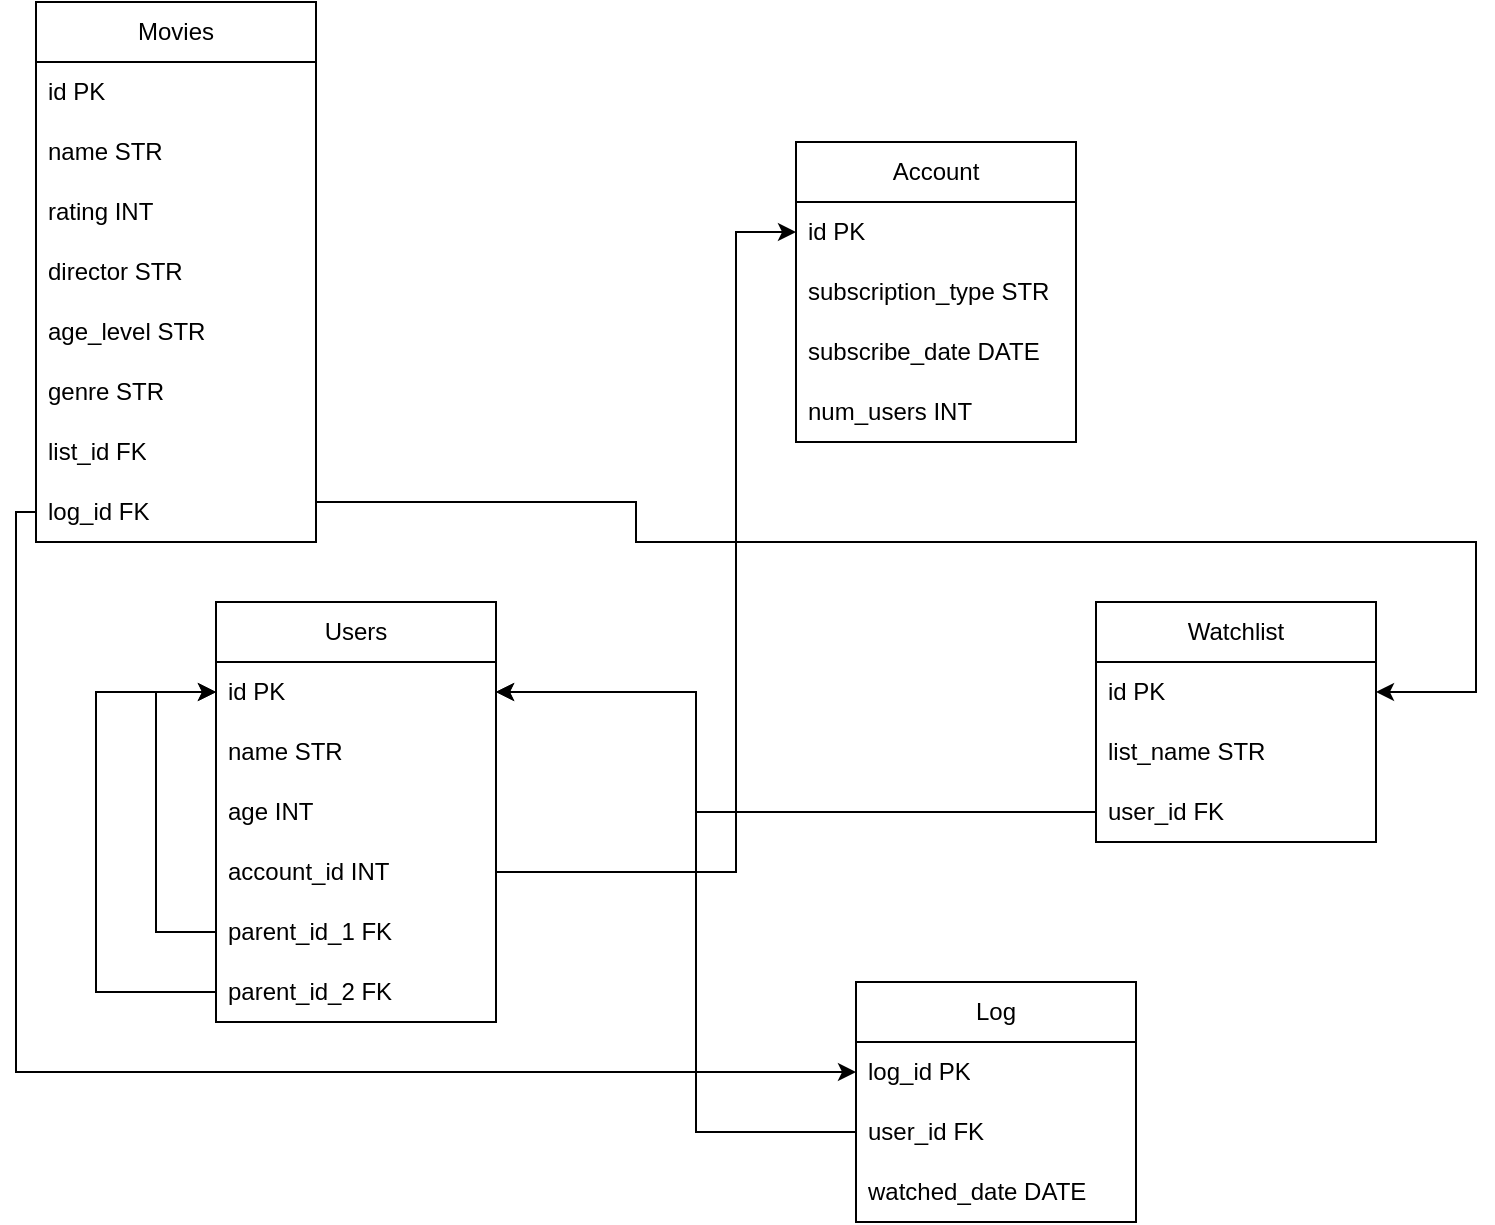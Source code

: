 <mxfile version="24.4.10" type="device">
  <diagram id="C5RBs43oDa-KdzZeNtuy" name="Page-1">
    <mxGraphModel dx="1290" dy="1734" grid="1" gridSize="10" guides="1" tooltips="1" connect="1" arrows="1" fold="1" page="1" pageScale="1" pageWidth="827" pageHeight="1169" math="0" shadow="0">
      <root>
        <mxCell id="WIyWlLk6GJQsqaUBKTNV-0" />
        <mxCell id="WIyWlLk6GJQsqaUBKTNV-1" parent="WIyWlLk6GJQsqaUBKTNV-0" />
        <mxCell id="IteL36bpn5vM3-C-5Gbg-1" value="Movies" style="swimlane;fontStyle=0;childLayout=stackLayout;horizontal=1;startSize=30;horizontalStack=0;resizeParent=1;resizeParentMax=0;resizeLast=0;collapsible=1;marginBottom=0;whiteSpace=wrap;html=1;" parent="WIyWlLk6GJQsqaUBKTNV-1" vertex="1">
          <mxGeometry x="20" y="-60" width="140" height="270" as="geometry">
            <mxRectangle x="20" y="50" width="80" height="30" as="alternateBounds" />
          </mxGeometry>
        </mxCell>
        <mxCell id="IteL36bpn5vM3-C-5Gbg-2" value="id PK" style="text;strokeColor=none;fillColor=none;align=left;verticalAlign=middle;spacingLeft=4;spacingRight=4;overflow=hidden;points=[[0,0.5],[1,0.5]];portConstraint=eastwest;rotatable=0;whiteSpace=wrap;html=1;" parent="IteL36bpn5vM3-C-5Gbg-1" vertex="1">
          <mxGeometry y="30" width="140" height="30" as="geometry" />
        </mxCell>
        <mxCell id="IteL36bpn5vM3-C-5Gbg-3" value="name STR" style="text;strokeColor=none;fillColor=none;align=left;verticalAlign=middle;spacingLeft=4;spacingRight=4;overflow=hidden;points=[[0,0.5],[1,0.5]];portConstraint=eastwest;rotatable=0;whiteSpace=wrap;html=1;" parent="IteL36bpn5vM3-C-5Gbg-1" vertex="1">
          <mxGeometry y="60" width="140" height="30" as="geometry" />
        </mxCell>
        <mxCell id="IteL36bpn5vM3-C-5Gbg-4" value="rating INT" style="text;strokeColor=none;fillColor=none;align=left;verticalAlign=middle;spacingLeft=4;spacingRight=4;overflow=hidden;points=[[0,0.5],[1,0.5]];portConstraint=eastwest;rotatable=0;whiteSpace=wrap;html=1;" parent="IteL36bpn5vM3-C-5Gbg-1" vertex="1">
          <mxGeometry y="90" width="140" height="30" as="geometry" />
        </mxCell>
        <mxCell id="vr6IrC8ut9eUAls3oozQ-7" value="director STR" style="text;strokeColor=none;fillColor=none;align=left;verticalAlign=middle;spacingLeft=4;spacingRight=4;overflow=hidden;points=[[0,0.5],[1,0.5]];portConstraint=eastwest;rotatable=0;whiteSpace=wrap;html=1;" parent="IteL36bpn5vM3-C-5Gbg-1" vertex="1">
          <mxGeometry y="120" width="140" height="30" as="geometry" />
        </mxCell>
        <mxCell id="vr6IrC8ut9eUAls3oozQ-8" value="age_level STR" style="text;strokeColor=none;fillColor=none;align=left;verticalAlign=middle;spacingLeft=4;spacingRight=4;overflow=hidden;points=[[0,0.5],[1,0.5]];portConstraint=eastwest;rotatable=0;whiteSpace=wrap;html=1;" parent="IteL36bpn5vM3-C-5Gbg-1" vertex="1">
          <mxGeometry y="150" width="140" height="30" as="geometry" />
        </mxCell>
        <mxCell id="vr6IrC8ut9eUAls3oozQ-9" value="genre STR&lt;span style=&quot;color: rgba(0, 0, 0, 0); font-family: monospace; font-size: 0px; text-wrap: nowrap;&quot;&gt;%3CmxGraphModel%3E%3Croot%3E%3CmxCell%20id%3D%220%22%2F%3E%3CmxCell%20id%3D%221%22%20parent%3D%220%22%2F%3E%3CmxCell%20id%3D%222%22%20value%3D%22Item%203%22%20style%3D%22text%3BstrokeColor%3Dnone%3BfillColor%3Dnone%3Balign%3Dleft%3BverticalAlign%3Dmiddle%3BspacingLeft%3D4%3BspacingRight%3D4%3Boverflow%3Dhidden%3Bpoints%3D%5B%5B0%2C0.5%5D%2C%5B1%2C0.5%5D%5D%3BportConstraint%3Deastwest%3Brotatable%3D0%3BwhiteSpace%3Dwrap%3Bhtml%3D1%3B%22%20vertex%3D%221%22%20parent%3D%221%22%3E%3CmxGeometry%20x%3D%22110%22%20y%3D%22140%22%20width%3D%22140%22%20height%3D%2230%22%20as%3D%22geometry%22%2F%3E%3C%2FmxCell%3E%3C%2Froot%3E%3C%2FmxGraphModel%3E&lt;/span&gt;" style="text;strokeColor=none;fillColor=none;align=left;verticalAlign=middle;spacingLeft=4;spacingRight=4;overflow=hidden;points=[[0,0.5],[1,0.5]];portConstraint=eastwest;rotatable=0;whiteSpace=wrap;html=1;" parent="IteL36bpn5vM3-C-5Gbg-1" vertex="1">
          <mxGeometry y="180" width="140" height="30" as="geometry" />
        </mxCell>
        <mxCell id="PVeUWfvQyx6oEUN5oAMg-2" value="list_id FK" style="text;strokeColor=none;fillColor=none;align=left;verticalAlign=middle;spacingLeft=4;spacingRight=4;overflow=hidden;points=[[0,0.5],[1,0.5]];portConstraint=eastwest;rotatable=0;whiteSpace=wrap;html=1;" parent="IteL36bpn5vM3-C-5Gbg-1" vertex="1">
          <mxGeometry y="210" width="140" height="30" as="geometry" />
        </mxCell>
        <mxCell id="8dWmPpZEtD-zg_-09PzG-9" value="log_id FK" style="text;strokeColor=none;fillColor=none;align=left;verticalAlign=middle;spacingLeft=4;spacingRight=4;overflow=hidden;points=[[0,0.5],[1,0.5]];portConstraint=eastwest;rotatable=0;whiteSpace=wrap;html=1;" vertex="1" parent="IteL36bpn5vM3-C-5Gbg-1">
          <mxGeometry y="240" width="140" height="30" as="geometry" />
        </mxCell>
        <mxCell id="IteL36bpn5vM3-C-5Gbg-5" value="Users" style="swimlane;fontStyle=0;childLayout=stackLayout;horizontal=1;startSize=30;horizontalStack=0;resizeParent=1;resizeParentMax=0;resizeLast=0;collapsible=1;marginBottom=0;whiteSpace=wrap;html=1;" parent="WIyWlLk6GJQsqaUBKTNV-1" vertex="1">
          <mxGeometry x="110" y="240" width="140" height="210" as="geometry" />
        </mxCell>
        <mxCell id="IteL36bpn5vM3-C-5Gbg-6" value="id PK" style="text;strokeColor=none;fillColor=none;align=left;verticalAlign=middle;spacingLeft=4;spacingRight=4;overflow=hidden;points=[[0,0.5],[1,0.5]];portConstraint=eastwest;rotatable=0;whiteSpace=wrap;html=1;" parent="IteL36bpn5vM3-C-5Gbg-5" vertex="1">
          <mxGeometry y="30" width="140" height="30" as="geometry" />
        </mxCell>
        <mxCell id="IteL36bpn5vM3-C-5Gbg-7" value="name STR" style="text;strokeColor=none;fillColor=none;align=left;verticalAlign=middle;spacingLeft=4;spacingRight=4;overflow=hidden;points=[[0,0.5],[1,0.5]];portConstraint=eastwest;rotatable=0;whiteSpace=wrap;html=1;" parent="IteL36bpn5vM3-C-5Gbg-5" vertex="1">
          <mxGeometry y="60" width="140" height="30" as="geometry" />
        </mxCell>
        <mxCell id="IteL36bpn5vM3-C-5Gbg-8" value="age INT" style="text;strokeColor=none;fillColor=none;align=left;verticalAlign=middle;spacingLeft=4;spacingRight=4;overflow=hidden;points=[[0,0.5],[1,0.5]];portConstraint=eastwest;rotatable=0;whiteSpace=wrap;html=1;" parent="IteL36bpn5vM3-C-5Gbg-5" vertex="1">
          <mxGeometry y="90" width="140" height="30" as="geometry" />
        </mxCell>
        <mxCell id="vr6IrC8ut9eUAls3oozQ-13" value="account_id INT" style="text;strokeColor=none;fillColor=none;align=left;verticalAlign=middle;spacingLeft=4;spacingRight=4;overflow=hidden;points=[[0,0.5],[1,0.5]];portConstraint=eastwest;rotatable=0;whiteSpace=wrap;html=1;" parent="IteL36bpn5vM3-C-5Gbg-5" vertex="1">
          <mxGeometry y="120" width="140" height="30" as="geometry" />
        </mxCell>
        <mxCell id="vr6IrC8ut9eUAls3oozQ-22" style="edgeStyle=orthogonalEdgeStyle;rounded=0;orthogonalLoop=1;jettySize=auto;html=1;entryX=0;entryY=0.5;entryDx=0;entryDy=0;" parent="IteL36bpn5vM3-C-5Gbg-5" source="vr6IrC8ut9eUAls3oozQ-14" target="IteL36bpn5vM3-C-5Gbg-6" edge="1">
          <mxGeometry relative="1" as="geometry">
            <Array as="points">
              <mxPoint x="-30" y="165" />
              <mxPoint x="-30" y="45" />
            </Array>
          </mxGeometry>
        </mxCell>
        <mxCell id="vr6IrC8ut9eUAls3oozQ-14" value="parent_id_1 FK" style="text;strokeColor=none;fillColor=none;align=left;verticalAlign=middle;spacingLeft=4;spacingRight=4;overflow=hidden;points=[[0,0.5],[1,0.5]];portConstraint=eastwest;rotatable=0;whiteSpace=wrap;html=1;" parent="IteL36bpn5vM3-C-5Gbg-5" vertex="1">
          <mxGeometry y="150" width="140" height="30" as="geometry" />
        </mxCell>
        <mxCell id="vr6IrC8ut9eUAls3oozQ-23" style="edgeStyle=orthogonalEdgeStyle;rounded=0;orthogonalLoop=1;jettySize=auto;html=1;entryX=0;entryY=0.5;entryDx=0;entryDy=0;" parent="IteL36bpn5vM3-C-5Gbg-5" source="vr6IrC8ut9eUAls3oozQ-11" target="IteL36bpn5vM3-C-5Gbg-6" edge="1">
          <mxGeometry relative="1" as="geometry">
            <Array as="points">
              <mxPoint x="-60" y="195" />
              <mxPoint x="-60" y="45" />
            </Array>
          </mxGeometry>
        </mxCell>
        <mxCell id="vr6IrC8ut9eUAls3oozQ-11" value="parent_id_2 FK" style="text;strokeColor=none;fillColor=none;align=left;verticalAlign=middle;spacingLeft=4;spacingRight=4;overflow=hidden;points=[[0,0.5],[1,0.5]];portConstraint=eastwest;rotatable=0;whiteSpace=wrap;html=1;" parent="IteL36bpn5vM3-C-5Gbg-5" vertex="1">
          <mxGeometry y="180" width="140" height="30" as="geometry" />
        </mxCell>
        <mxCell id="IteL36bpn5vM3-C-5Gbg-9" value="Watchlist" style="swimlane;fontStyle=0;childLayout=stackLayout;horizontal=1;startSize=30;horizontalStack=0;resizeParent=1;resizeParentMax=0;resizeLast=0;collapsible=1;marginBottom=0;whiteSpace=wrap;html=1;" parent="WIyWlLk6GJQsqaUBKTNV-1" vertex="1">
          <mxGeometry x="550" y="240" width="140" height="120" as="geometry" />
        </mxCell>
        <mxCell id="IteL36bpn5vM3-C-5Gbg-10" value="id PK" style="text;strokeColor=none;fillColor=none;align=left;verticalAlign=middle;spacingLeft=4;spacingRight=4;overflow=hidden;points=[[0,0.5],[1,0.5]];portConstraint=eastwest;rotatable=0;whiteSpace=wrap;html=1;" parent="IteL36bpn5vM3-C-5Gbg-9" vertex="1">
          <mxGeometry y="30" width="140" height="30" as="geometry" />
        </mxCell>
        <mxCell id="vr6IrC8ut9eUAls3oozQ-19" value="list_name STR" style="text;strokeColor=none;fillColor=none;align=left;verticalAlign=middle;spacingLeft=4;spacingRight=4;overflow=hidden;points=[[0,0.5],[1,0.5]];portConstraint=eastwest;rotatable=0;whiteSpace=wrap;html=1;" parent="IteL36bpn5vM3-C-5Gbg-9" vertex="1">
          <mxGeometry y="60" width="140" height="30" as="geometry" />
        </mxCell>
        <mxCell id="IteL36bpn5vM3-C-5Gbg-11" value="user_id FK" style="text;strokeColor=none;fillColor=none;align=left;verticalAlign=middle;spacingLeft=4;spacingRight=4;overflow=hidden;points=[[0,0.5],[1,0.5]];portConstraint=eastwest;rotatable=0;whiteSpace=wrap;html=1;" parent="IteL36bpn5vM3-C-5Gbg-9" vertex="1">
          <mxGeometry y="90" width="140" height="30" as="geometry" />
        </mxCell>
        <mxCell id="IteL36bpn5vM3-C-5Gbg-13" value="Account" style="swimlane;fontStyle=0;childLayout=stackLayout;horizontal=1;startSize=30;horizontalStack=0;resizeParent=1;resizeParentMax=0;resizeLast=0;collapsible=1;marginBottom=0;whiteSpace=wrap;html=1;" parent="WIyWlLk6GJQsqaUBKTNV-1" vertex="1">
          <mxGeometry x="400" y="10" width="140" height="150" as="geometry" />
        </mxCell>
        <mxCell id="IteL36bpn5vM3-C-5Gbg-14" value="id PK" style="text;strokeColor=none;fillColor=none;align=left;verticalAlign=middle;spacingLeft=4;spacingRight=4;overflow=hidden;points=[[0,0.5],[1,0.5]];portConstraint=eastwest;rotatable=0;whiteSpace=wrap;html=1;" parent="IteL36bpn5vM3-C-5Gbg-13" vertex="1">
          <mxGeometry y="30" width="140" height="30" as="geometry" />
        </mxCell>
        <mxCell id="IteL36bpn5vM3-C-5Gbg-15" value="subscription_type STR" style="text;strokeColor=none;fillColor=none;align=left;verticalAlign=middle;spacingLeft=4;spacingRight=4;overflow=hidden;points=[[0,0.5],[1,0.5]];portConstraint=eastwest;rotatable=0;whiteSpace=wrap;html=1;" parent="IteL36bpn5vM3-C-5Gbg-13" vertex="1">
          <mxGeometry y="60" width="140" height="30" as="geometry" />
        </mxCell>
        <mxCell id="IteL36bpn5vM3-C-5Gbg-16" value="subscribe_date DATE" style="text;strokeColor=none;fillColor=none;align=left;verticalAlign=middle;spacingLeft=4;spacingRight=4;overflow=hidden;points=[[0,0.5],[1,0.5]];portConstraint=eastwest;rotatable=0;whiteSpace=wrap;html=1;" parent="IteL36bpn5vM3-C-5Gbg-13" vertex="1">
          <mxGeometry y="90" width="140" height="30" as="geometry" />
        </mxCell>
        <mxCell id="vr6IrC8ut9eUAls3oozQ-15" value="num_users INT" style="text;strokeColor=none;fillColor=none;align=left;verticalAlign=middle;spacingLeft=4;spacingRight=4;overflow=hidden;points=[[0,0.5],[1,0.5]];portConstraint=eastwest;rotatable=0;whiteSpace=wrap;html=1;" parent="IteL36bpn5vM3-C-5Gbg-13" vertex="1">
          <mxGeometry y="120" width="140" height="30" as="geometry" />
        </mxCell>
        <mxCell id="vr6IrC8ut9eUAls3oozQ-21" style="edgeStyle=orthogonalEdgeStyle;rounded=0;orthogonalLoop=1;jettySize=auto;html=1;entryX=0;entryY=0.5;entryDx=0;entryDy=0;" parent="WIyWlLk6GJQsqaUBKTNV-1" source="vr6IrC8ut9eUAls3oozQ-13" target="IteL36bpn5vM3-C-5Gbg-14" edge="1">
          <mxGeometry relative="1" as="geometry">
            <mxPoint x="370" y="120" as="targetPoint" />
            <Array as="points">
              <mxPoint x="370" y="375" />
              <mxPoint x="370" y="55" />
            </Array>
          </mxGeometry>
        </mxCell>
        <mxCell id="vr6IrC8ut9eUAls3oozQ-24" style="edgeStyle=orthogonalEdgeStyle;rounded=0;orthogonalLoop=1;jettySize=auto;html=1;entryX=1;entryY=0.5;entryDx=0;entryDy=0;" parent="WIyWlLk6GJQsqaUBKTNV-1" source="IteL36bpn5vM3-C-5Gbg-11" target="IteL36bpn5vM3-C-5Gbg-6" edge="1">
          <mxGeometry relative="1" as="geometry">
            <Array as="points">
              <mxPoint x="350" y="345" />
              <mxPoint x="350" y="285" />
            </Array>
          </mxGeometry>
        </mxCell>
        <mxCell id="vr6IrC8ut9eUAls3oozQ-26" style="edgeStyle=orthogonalEdgeStyle;rounded=0;orthogonalLoop=1;jettySize=auto;html=1;exitX=1;exitY=0.5;exitDx=0;exitDy=0;entryX=1;entryY=0.5;entryDx=0;entryDy=0;" parent="WIyWlLk6GJQsqaUBKTNV-1" source="IteL36bpn5vM3-C-5Gbg-2" target="IteL36bpn5vM3-C-5Gbg-10" edge="1">
          <mxGeometry relative="1" as="geometry">
            <mxPoint x="690" y="375" as="targetPoint" />
            <Array as="points">
              <mxPoint x="160" y="190" />
              <mxPoint x="320" y="190" />
              <mxPoint x="320" y="210" />
              <mxPoint x="740" y="210" />
              <mxPoint x="740" y="285" />
            </Array>
            <mxPoint x="180" y="40" as="sourcePoint" />
          </mxGeometry>
        </mxCell>
        <mxCell id="8dWmPpZEtD-zg_-09PzG-0" value="Log" style="swimlane;fontStyle=0;childLayout=stackLayout;horizontal=1;startSize=30;horizontalStack=0;resizeParent=1;resizeParentMax=0;resizeLast=0;collapsible=1;marginBottom=0;whiteSpace=wrap;html=1;" vertex="1" parent="WIyWlLk6GJQsqaUBKTNV-1">
          <mxGeometry x="430" y="430" width="140" height="120" as="geometry" />
        </mxCell>
        <mxCell id="8dWmPpZEtD-zg_-09PzG-1" value="log_id PK" style="text;strokeColor=none;fillColor=none;align=left;verticalAlign=middle;spacingLeft=4;spacingRight=4;overflow=hidden;points=[[0,0.5],[1,0.5]];portConstraint=eastwest;rotatable=0;whiteSpace=wrap;html=1;" vertex="1" parent="8dWmPpZEtD-zg_-09PzG-0">
          <mxGeometry y="30" width="140" height="30" as="geometry" />
        </mxCell>
        <mxCell id="8dWmPpZEtD-zg_-09PzG-2" value="user_id FK" style="text;strokeColor=none;fillColor=none;align=left;verticalAlign=middle;spacingLeft=4;spacingRight=4;overflow=hidden;points=[[0,0.5],[1,0.5]];portConstraint=eastwest;rotatable=0;whiteSpace=wrap;html=1;" vertex="1" parent="8dWmPpZEtD-zg_-09PzG-0">
          <mxGeometry y="60" width="140" height="30" as="geometry" />
        </mxCell>
        <mxCell id="8dWmPpZEtD-zg_-09PzG-3" value="watched_date DATE" style="text;strokeColor=none;fillColor=none;align=left;verticalAlign=middle;spacingLeft=4;spacingRight=4;overflow=hidden;points=[[0,0.5],[1,0.5]];portConstraint=eastwest;rotatable=0;whiteSpace=wrap;html=1;" vertex="1" parent="8dWmPpZEtD-zg_-09PzG-0">
          <mxGeometry y="90" width="140" height="30" as="geometry" />
        </mxCell>
        <mxCell id="8dWmPpZEtD-zg_-09PzG-11" style="edgeStyle=orthogonalEdgeStyle;rounded=0;orthogonalLoop=1;jettySize=auto;html=1;entryX=0;entryY=0.5;entryDx=0;entryDy=0;" edge="1" parent="WIyWlLk6GJQsqaUBKTNV-1" source="8dWmPpZEtD-zg_-09PzG-9" target="8dWmPpZEtD-zg_-09PzG-1">
          <mxGeometry relative="1" as="geometry">
            <Array as="points">
              <mxPoint x="10" y="195" />
              <mxPoint x="10" y="475" />
            </Array>
          </mxGeometry>
        </mxCell>
        <mxCell id="8dWmPpZEtD-zg_-09PzG-12" style="edgeStyle=orthogonalEdgeStyle;rounded=0;orthogonalLoop=1;jettySize=auto;html=1;entryX=1;entryY=0.5;entryDx=0;entryDy=0;" edge="1" parent="WIyWlLk6GJQsqaUBKTNV-1" source="8dWmPpZEtD-zg_-09PzG-2" target="IteL36bpn5vM3-C-5Gbg-6">
          <mxGeometry relative="1" as="geometry">
            <Array as="points">
              <mxPoint x="350" y="505" />
              <mxPoint x="350" y="285" />
            </Array>
          </mxGeometry>
        </mxCell>
      </root>
    </mxGraphModel>
  </diagram>
</mxfile>
